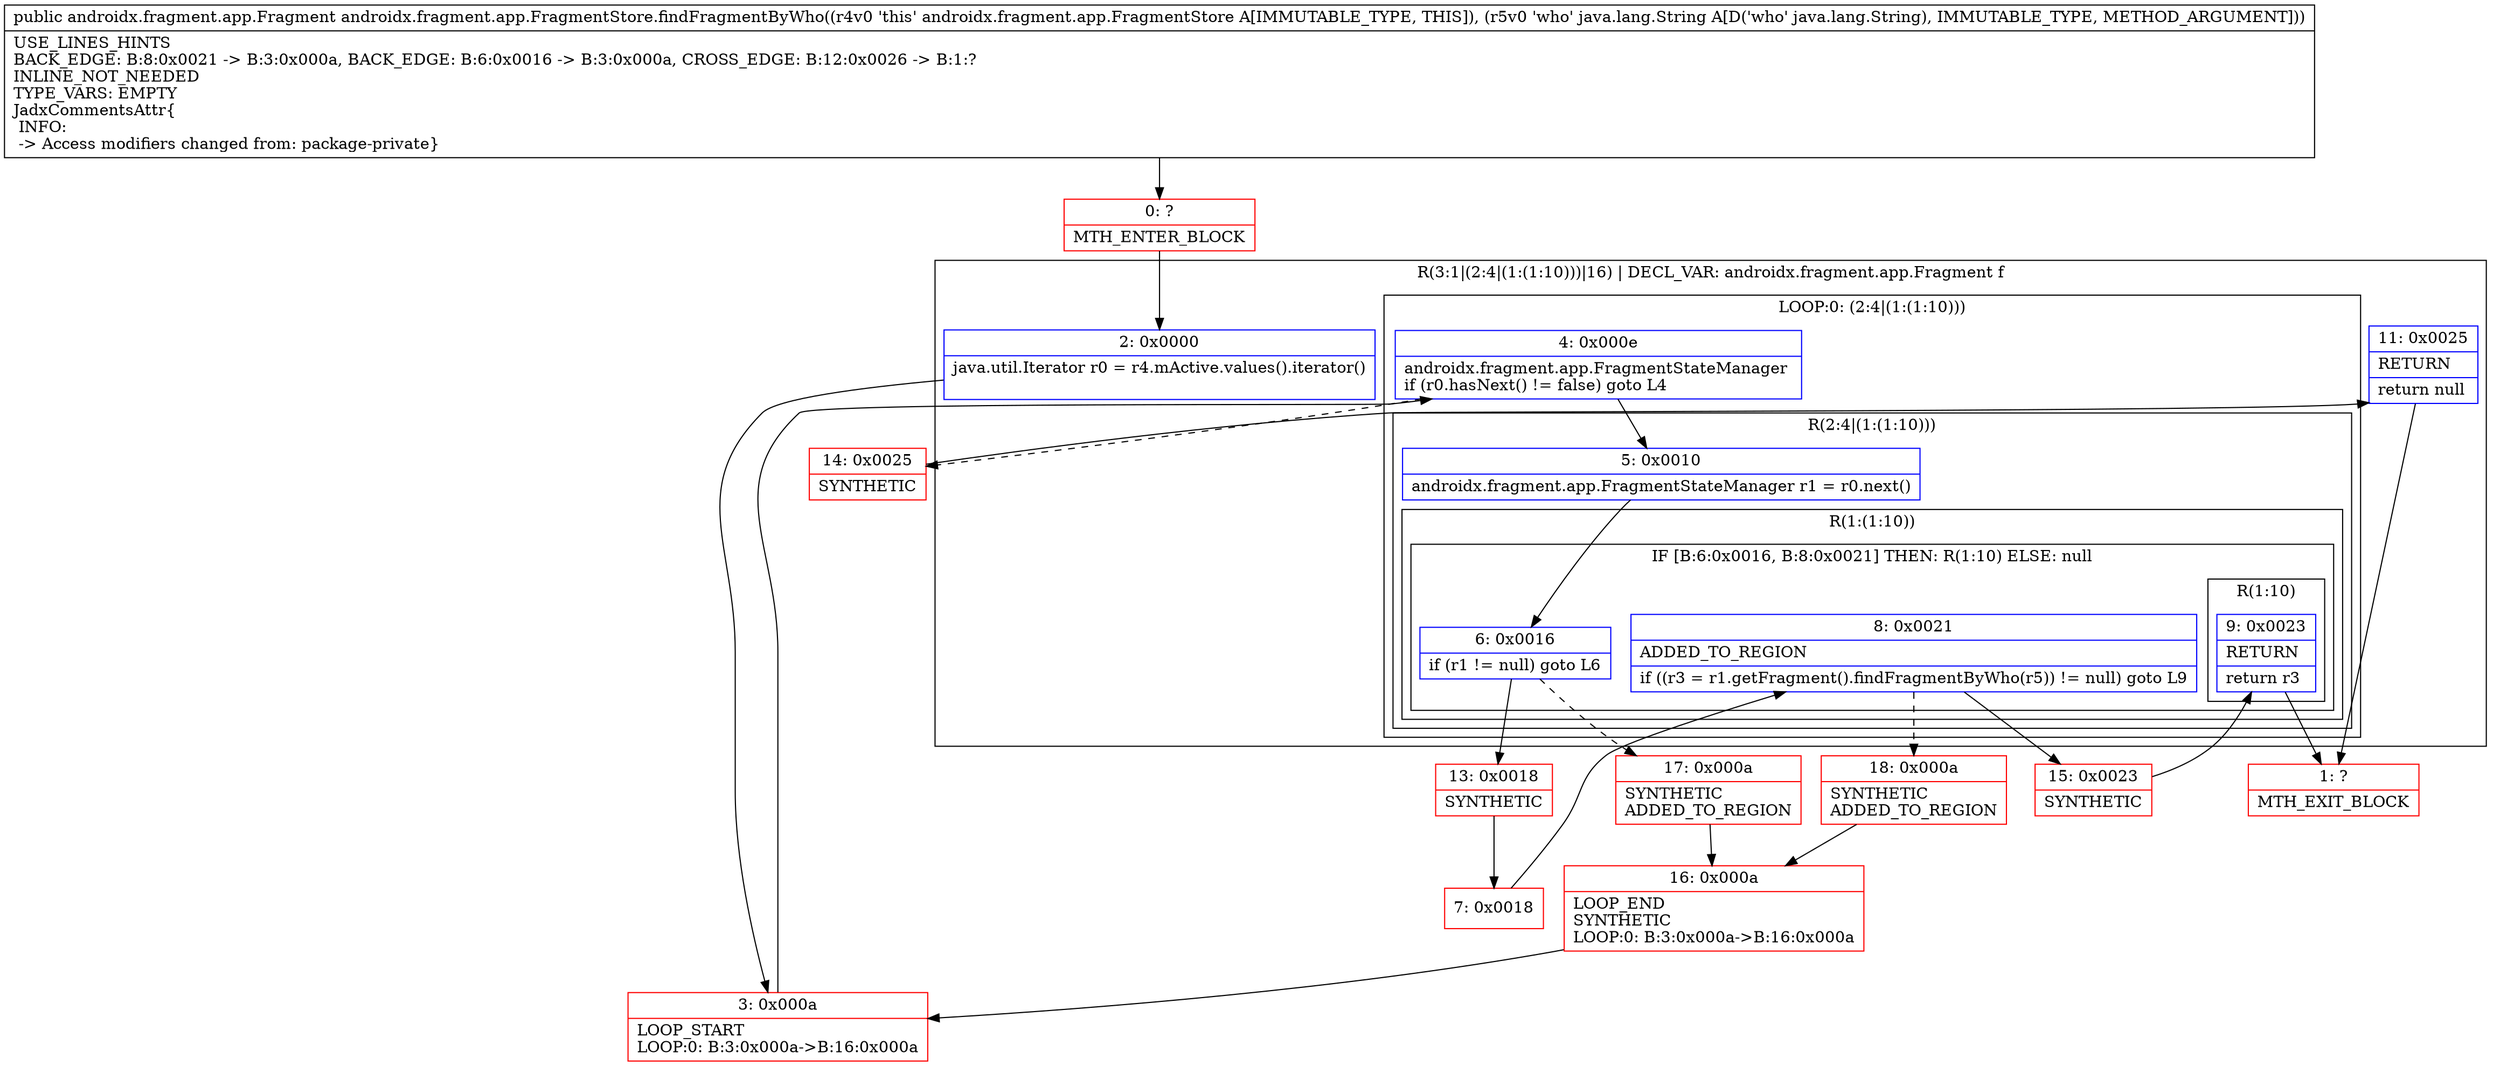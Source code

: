 digraph "CFG forandroidx.fragment.app.FragmentStore.findFragmentByWho(Ljava\/lang\/String;)Landroidx\/fragment\/app\/Fragment;" {
subgraph cluster_Region_591030172 {
label = "R(3:1|(2:4|(1:(1:10)))|16) | DECL_VAR: androidx.fragment.app.Fragment f\l";
node [shape=record,color=blue];
Node_2 [shape=record,label="{2\:\ 0x0000|java.util.Iterator r0 = r4.mActive.values().iterator()\l\l}"];
subgraph cluster_LoopRegion_60701693 {
label = "LOOP:0: (2:4|(1:(1:10)))";
node [shape=record,color=blue];
Node_4 [shape=record,label="{4\:\ 0x000e|androidx.fragment.app.FragmentStateManager \lif (r0.hasNext() != false) goto L4\l}"];
subgraph cluster_Region_30984566 {
label = "R(2:4|(1:(1:10)))";
node [shape=record,color=blue];
Node_5 [shape=record,label="{5\:\ 0x0010|androidx.fragment.app.FragmentStateManager r1 = r0.next()\l}"];
subgraph cluster_Region_544295512 {
label = "R(1:(1:10))";
node [shape=record,color=blue];
subgraph cluster_IfRegion_1342689101 {
label = "IF [B:6:0x0016, B:8:0x0021] THEN: R(1:10) ELSE: null";
node [shape=record,color=blue];
Node_6 [shape=record,label="{6\:\ 0x0016|if (r1 != null) goto L6\l}"];
Node_8 [shape=record,label="{8\:\ 0x0021|ADDED_TO_REGION\l|if ((r3 = r1.getFragment().findFragmentByWho(r5)) != null) goto L9\l}"];
subgraph cluster_Region_582244195 {
label = "R(1:10)";
node [shape=record,color=blue];
Node_9 [shape=record,label="{9\:\ 0x0023|RETURN\l|return r3\l}"];
}
}
}
}
}
Node_11 [shape=record,label="{11\:\ 0x0025|RETURN\l|return null\l}"];
}
Node_0 [shape=record,color=red,label="{0\:\ ?|MTH_ENTER_BLOCK\l}"];
Node_3 [shape=record,color=red,label="{3\:\ 0x000a|LOOP_START\lLOOP:0: B:3:0x000a\-\>B:16:0x000a\l}"];
Node_13 [shape=record,color=red,label="{13\:\ 0x0018|SYNTHETIC\l}"];
Node_7 [shape=record,color=red,label="{7\:\ 0x0018}"];
Node_15 [shape=record,color=red,label="{15\:\ 0x0023|SYNTHETIC\l}"];
Node_1 [shape=record,color=red,label="{1\:\ ?|MTH_EXIT_BLOCK\l}"];
Node_18 [shape=record,color=red,label="{18\:\ 0x000a|SYNTHETIC\lADDED_TO_REGION\l}"];
Node_16 [shape=record,color=red,label="{16\:\ 0x000a|LOOP_END\lSYNTHETIC\lLOOP:0: B:3:0x000a\-\>B:16:0x000a\l}"];
Node_17 [shape=record,color=red,label="{17\:\ 0x000a|SYNTHETIC\lADDED_TO_REGION\l}"];
Node_14 [shape=record,color=red,label="{14\:\ 0x0025|SYNTHETIC\l}"];
MethodNode[shape=record,label="{public androidx.fragment.app.Fragment androidx.fragment.app.FragmentStore.findFragmentByWho((r4v0 'this' androidx.fragment.app.FragmentStore A[IMMUTABLE_TYPE, THIS]), (r5v0 'who' java.lang.String A[D('who' java.lang.String), IMMUTABLE_TYPE, METHOD_ARGUMENT]))  | USE_LINES_HINTS\lBACK_EDGE: B:8:0x0021 \-\> B:3:0x000a, BACK_EDGE: B:6:0x0016 \-\> B:3:0x000a, CROSS_EDGE: B:12:0x0026 \-\> B:1:?\lINLINE_NOT_NEEDED\lTYPE_VARS: EMPTY\lJadxCommentsAttr\{\l INFO: \l \-\> Access modifiers changed from: package\-private\}\l}"];
MethodNode -> Node_0;Node_2 -> Node_3;
Node_4 -> Node_5;
Node_4 -> Node_14[style=dashed];
Node_5 -> Node_6;
Node_6 -> Node_13;
Node_6 -> Node_17[style=dashed];
Node_8 -> Node_15;
Node_8 -> Node_18[style=dashed];
Node_9 -> Node_1;
Node_11 -> Node_1;
Node_0 -> Node_2;
Node_3 -> Node_4;
Node_13 -> Node_7;
Node_7 -> Node_8;
Node_15 -> Node_9;
Node_18 -> Node_16;
Node_16 -> Node_3;
Node_17 -> Node_16;
Node_14 -> Node_11;
}

